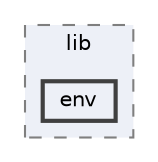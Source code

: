 digraph "pkiclassroomrescheduler/src/main/frontend/node_modules/axios/lib/env"
{
 // LATEX_PDF_SIZE
  bgcolor="transparent";
  edge [fontname=Helvetica,fontsize=10,labelfontname=Helvetica,labelfontsize=10];
  node [fontname=Helvetica,fontsize=10,shape=box,height=0.2,width=0.4];
  compound=true
  subgraph clusterdir_95b9516c55ccbbff063e12521fad8ac9 {
    graph [ bgcolor="#edf0f7", pencolor="grey50", label="lib", fontname=Helvetica,fontsize=10 style="filled,dashed", URL="dir_95b9516c55ccbbff063e12521fad8ac9.html",tooltip=""]
  dir_142db32570a8e5dc4b812f25a3a6d389 [label="env", fillcolor="#edf0f7", color="grey25", style="filled,bold", URL="dir_142db32570a8e5dc4b812f25a3a6d389.html",tooltip=""];
  }
}
